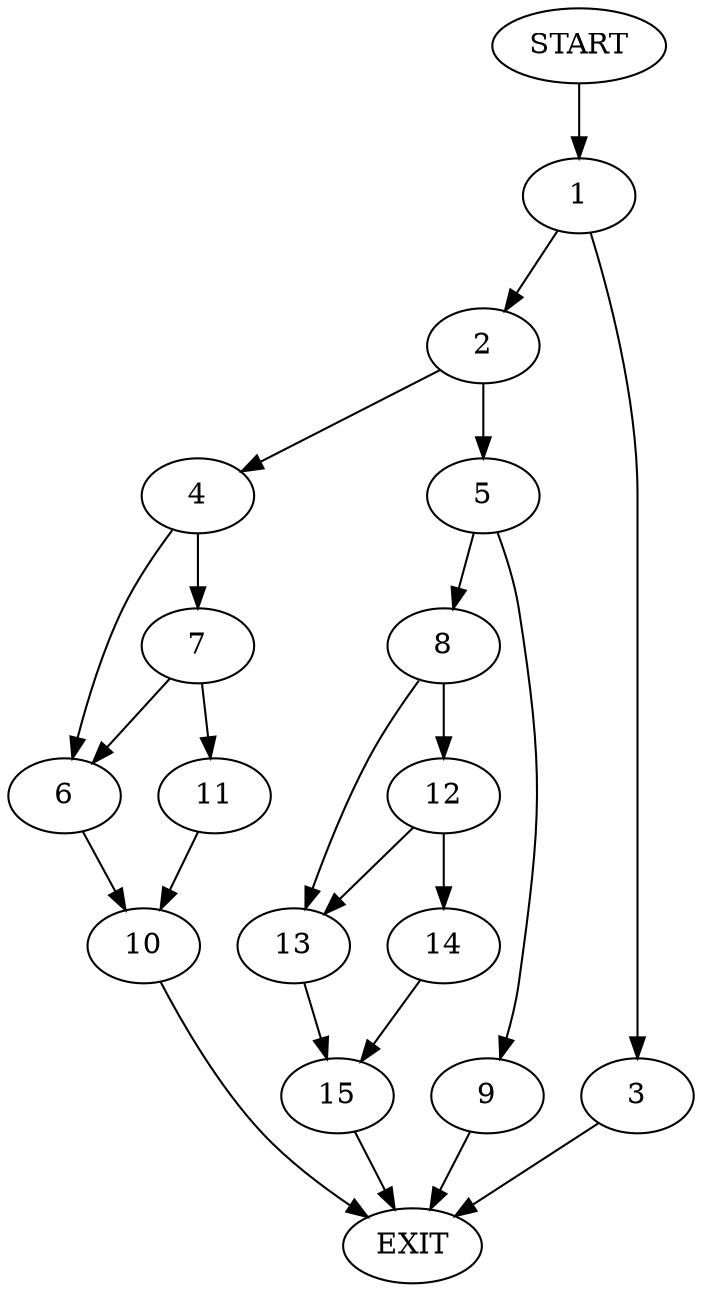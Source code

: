 digraph {
0 [label="START"]
16 [label="EXIT"]
0 -> 1
1 -> 2
1 -> 3
2 -> 4
2 -> 5
3 -> 16
4 -> 6
4 -> 7
5 -> 8
5 -> 9
6 -> 10
7 -> 6
7 -> 11
11 -> 10
10 -> 16
8 -> 12
8 -> 13
9 -> 16
12 -> 14
12 -> 13
13 -> 15
14 -> 15
15 -> 16
}

